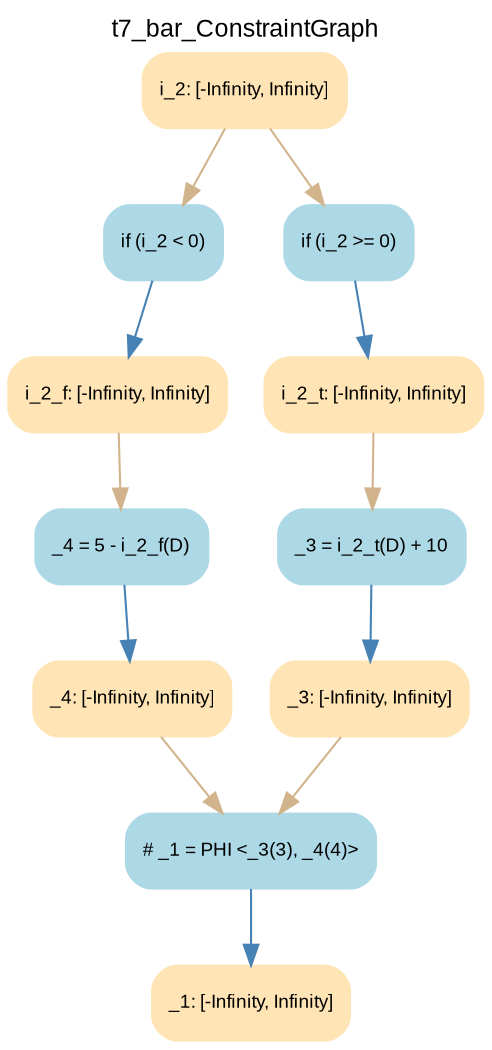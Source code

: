 digraph t7_bar_ConstraintGraph { 
	label=t7_bar_ConstraintGraph
	center=true
	labelloc=top
	fontname=Arial
	fontsize=12
	edge[fontname=Arial, fontsize=10]
	node[fontname=Arial, fontsize=9]

		Node_0 -> Node_1 [color=steelblue]
		Node_2 -> Node_3 [color=steelblue]
		Node_4 -> Node_5 [color=steelblue]
		Node_6 -> Node_7 [color=steelblue]
		Node_8 -> Node_9 [color=steelblue]
		Node_9 -> Node_0 [color=tan]
		Node_10 -> Node_2 [color=tan]
		Node_10 -> Node_4 [color=tan]
		Node_5 -> Node_6 [color=tan]
		Node_3 -> Node_8 [color=tan]
		Node_7 -> Node_0 [color=tan]

	Node_0 [fillcolor=lightblue, color=lightblue, shape=Mrecord, style=filled, label="{ # _1 = PHI \<_3(3), _4(4)\> }"]
	Node_2 [fillcolor=lightblue, color=lightblue, shape=Mrecord, style=filled, label="{ if (i_2 \< 0) }"]
	Node_4 [fillcolor=lightblue, color=lightblue, shape=Mrecord, style=filled, label="{ if (i_2 \>= 0) }"]
	Node_6 [fillcolor=lightblue, color=lightblue, shape=Mrecord, style=filled, label="{ _3 = i_2_t(D) + 10 }"]
	Node_8 [fillcolor=lightblue, color=lightblue, shape=Mrecord, style=filled, label="{ _4 = 5 - i_2_f(D) }"]
	Node_1 [fillcolor=moccasin, color=moccasin, shape=Mrecord, style=filled, label="{ _1: \[-Infinity, Infinity\] }"]
	Node_9 [fillcolor=moccasin, color=moccasin, shape=Mrecord, style=filled, label="{ _4: \[-Infinity, Infinity\] }"]
	Node_10 [fillcolor=moccasin, color=moccasin, shape=Mrecord, style=filled, label="{ i_2: \[-Infinity, Infinity\] }"]
	Node_5 [fillcolor=moccasin, color=moccasin, shape=Mrecord, style=filled, label="{ i_2_t: \[-Infinity, Infinity\] }"]
	Node_3 [fillcolor=moccasin, color=moccasin, shape=Mrecord, style=filled, label="{ i_2_f: \[-Infinity, Infinity\] }"]
	Node_7 [fillcolor=moccasin, color=moccasin, shape=Mrecord, style=filled, label="{ _3: \[-Infinity, Infinity\] }"]
}
